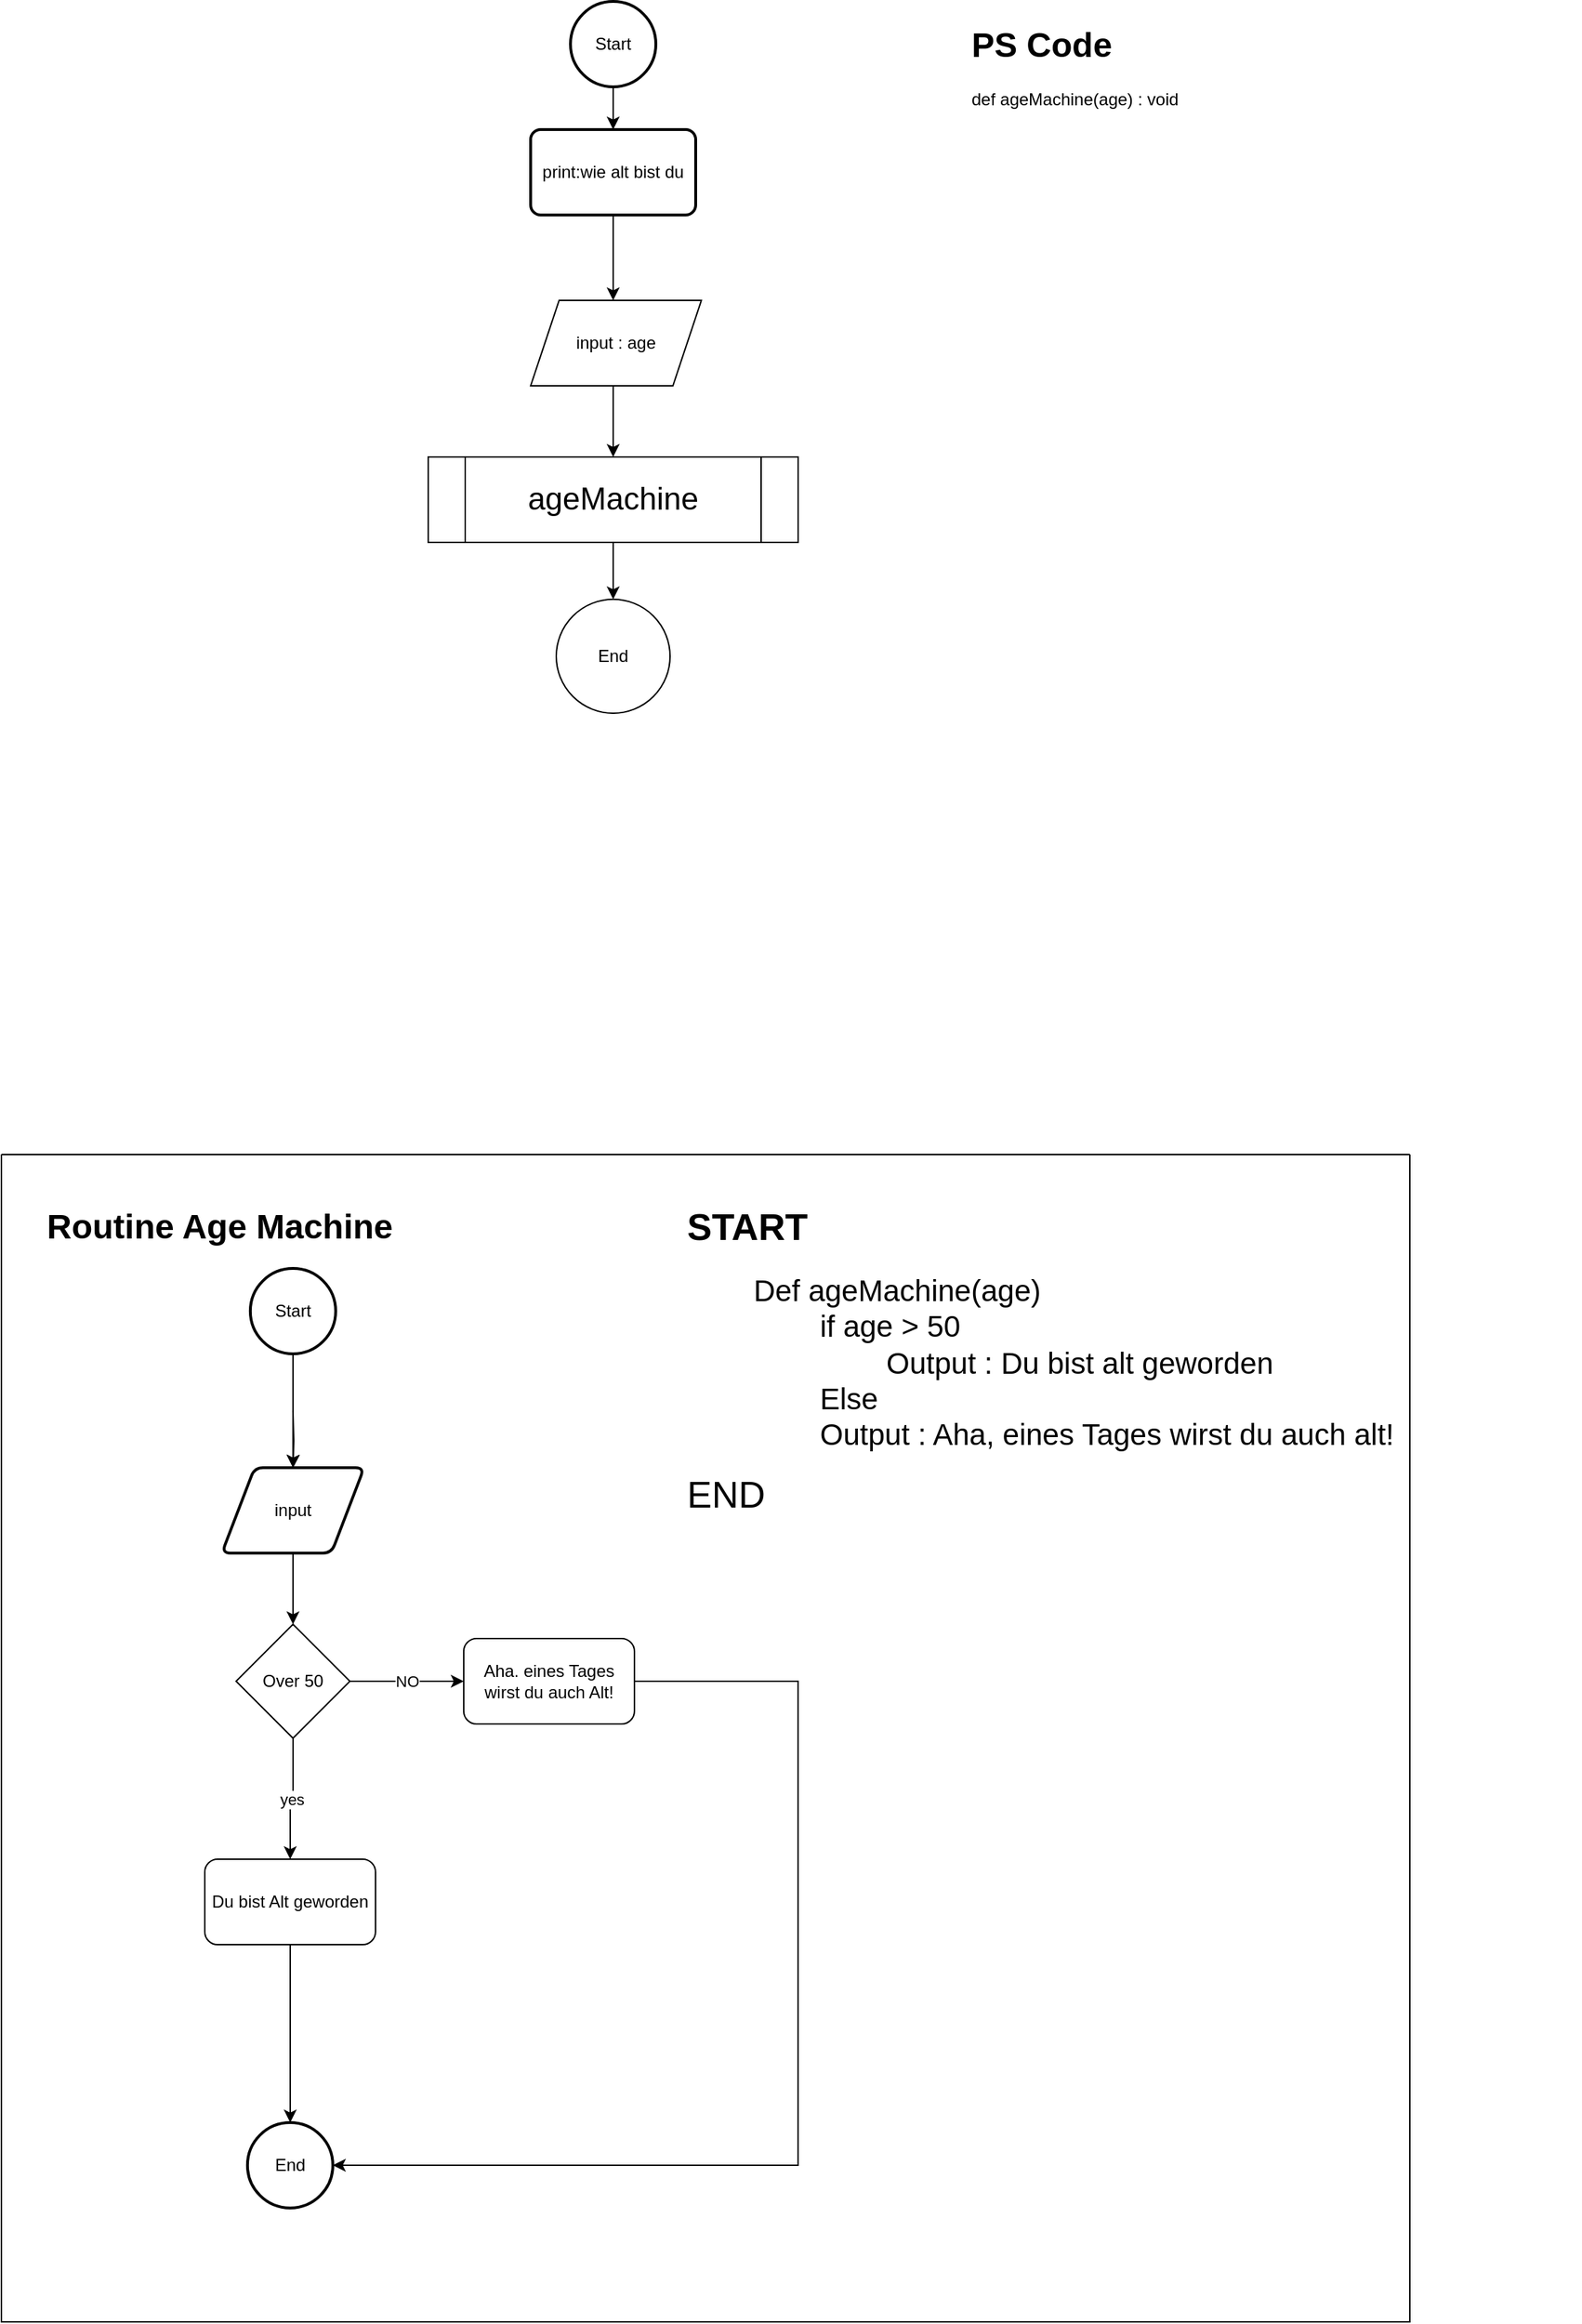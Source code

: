 <mxfile version="28.1.2">
  <diagram name="Seite-1" id="bWNdJPbu23wH_QDStmp0">
    <mxGraphModel dx="2328" dy="885" grid="1" gridSize="10" guides="1" tooltips="1" connect="1" arrows="1" fold="1" page="1" pageScale="1" pageWidth="827" pageHeight="1169" math="0" shadow="0">
      <root>
        <mxCell id="0" />
        <mxCell id="1" parent="0" />
        <mxCell id="12avWWMlyEmW-HAkE2Lj-20" value="" style="edgeStyle=orthogonalEdgeStyle;rounded=0;orthogonalLoop=1;jettySize=auto;html=1;" parent="1" source="12avWWMlyEmW-HAkE2Lj-1" target="12avWWMlyEmW-HAkE2Lj-4" edge="1">
          <mxGeometry relative="1" as="geometry">
            <Array as="points">
              <mxPoint x="98" y="150" />
              <mxPoint x="98" y="150" />
            </Array>
          </mxGeometry>
        </mxCell>
        <mxCell id="12avWWMlyEmW-HAkE2Lj-1" value="Start" style="strokeWidth=2;html=1;shape=mxgraph.flowchart.start_2;whiteSpace=wrap;" parent="1" vertex="1">
          <mxGeometry x="70" y="60" width="60" height="60" as="geometry" />
        </mxCell>
        <mxCell id="fx9PLlkEXJu0goCKierC-26" value="" style="edgeStyle=orthogonalEdgeStyle;rounded=0;orthogonalLoop=1;jettySize=auto;html=1;" edge="1" parent="1" source="12avWWMlyEmW-HAkE2Lj-4" target="fx9PLlkEXJu0goCKierC-24">
          <mxGeometry relative="1" as="geometry">
            <Array as="points">
              <mxPoint x="100" y="250" />
              <mxPoint x="100" y="250" />
            </Array>
          </mxGeometry>
        </mxCell>
        <mxCell id="12avWWMlyEmW-HAkE2Lj-4" value="print:wie alt bist du" style="rounded=1;whiteSpace=wrap;html=1;absoluteArcSize=1;arcSize=14;strokeWidth=2;" parent="1" vertex="1">
          <mxGeometry x="42" y="150" width="116" height="60" as="geometry" />
        </mxCell>
        <mxCell id="fx9PLlkEXJu0goCKierC-1" value="&lt;h1 style=&quot;margin-top: 0px;&quot;&gt;PS Code&lt;/h1&gt;&lt;div&gt;def ageMachine(age) : void&lt;/div&gt;&lt;div&gt;&lt;span style=&quot;white-space: pre;&quot;&gt;&#x9;&lt;/span&gt;&lt;br&gt;&lt;/div&gt;" style="text;html=1;whiteSpace=wrap;overflow=hidden;rounded=0;" vertex="1" parent="1">
          <mxGeometry x="350" y="70" width="430" height="260" as="geometry" />
        </mxCell>
        <mxCell id="fx9PLlkEXJu0goCKierC-19" value="" style="swimlane;startSize=0;" vertex="1" parent="1">
          <mxGeometry x="-330" y="870" width="990" height="820" as="geometry" />
        </mxCell>
        <mxCell id="fx9PLlkEXJu0goCKierC-20" value="&lt;h1 style=&quot;margin-top: 0px;&quot;&gt;Routine Age Machine&lt;/h1&gt;" style="text;html=1;whiteSpace=wrap;overflow=hidden;rounded=0;" vertex="1" parent="fx9PLlkEXJu0goCKierC-19">
          <mxGeometry x="30" y="30" width="280" height="90" as="geometry" />
        </mxCell>
        <mxCell id="fx9PLlkEXJu0goCKierC-18" value="" style="edgeStyle=orthogonalEdgeStyle;rounded=0;orthogonalLoop=1;jettySize=auto;html=1;" edge="1" parent="fx9PLlkEXJu0goCKierC-19" source="fx9PLlkEXJu0goCKierC-3" target="fx9PLlkEXJu0goCKierC-6">
          <mxGeometry relative="1" as="geometry" />
        </mxCell>
        <mxCell id="fx9PLlkEXJu0goCKierC-3" value="Start" style="strokeWidth=2;html=1;shape=mxgraph.flowchart.start_2;whiteSpace=wrap;" vertex="1" parent="fx9PLlkEXJu0goCKierC-19">
          <mxGeometry x="174.95" y="80" width="60" height="60" as="geometry" />
        </mxCell>
        <mxCell id="fx9PLlkEXJu0goCKierC-4" value="End" style="strokeWidth=2;html=1;shape=mxgraph.flowchart.start_2;whiteSpace=wrap;" vertex="1" parent="fx9PLlkEXJu0goCKierC-19">
          <mxGeometry x="172.95" y="680" width="60" height="60" as="geometry" />
        </mxCell>
        <mxCell id="fx9PLlkEXJu0goCKierC-5" value="" style="edgeStyle=orthogonalEdgeStyle;rounded=0;orthogonalLoop=1;jettySize=auto;html=1;" edge="1" parent="fx9PLlkEXJu0goCKierC-19" source="fx9PLlkEXJu0goCKierC-6" target="fx9PLlkEXJu0goCKierC-11">
          <mxGeometry relative="1" as="geometry" />
        </mxCell>
        <mxCell id="fx9PLlkEXJu0goCKierC-6" value="i&lt;span style=&quot;background-color: transparent; color: light-dark(rgb(0, 0, 0), rgb(255, 255, 255));&quot;&gt;nput&lt;/span&gt;" style="shape=parallelogram;html=1;strokeWidth=2;perimeter=parallelogramPerimeter;whiteSpace=wrap;rounded=1;arcSize=12;size=0.23;" vertex="1" parent="fx9PLlkEXJu0goCKierC-19">
          <mxGeometry x="154.95" y="220" width="100" height="60" as="geometry" />
        </mxCell>
        <mxCell id="fx9PLlkEXJu0goCKierC-7" value="" style="edgeStyle=orthogonalEdgeStyle;rounded=0;orthogonalLoop=1;jettySize=auto;html=1;" edge="1" parent="fx9PLlkEXJu0goCKierC-19" target="fx9PLlkEXJu0goCKierC-6">
          <mxGeometry relative="1" as="geometry">
            <mxPoint x="204.95" y="180" as="sourcePoint" />
          </mxGeometry>
        </mxCell>
        <mxCell id="fx9PLlkEXJu0goCKierC-9" value="yes" style="edgeStyle=orthogonalEdgeStyle;rounded=0;orthogonalLoop=1;jettySize=auto;html=1;" edge="1" parent="fx9PLlkEXJu0goCKierC-19" source="fx9PLlkEXJu0goCKierC-11" target="fx9PLlkEXJu0goCKierC-13">
          <mxGeometry relative="1" as="geometry" />
        </mxCell>
        <mxCell id="fx9PLlkEXJu0goCKierC-10" value="NO" style="edgeStyle=orthogonalEdgeStyle;rounded=0;orthogonalLoop=1;jettySize=auto;html=1;" edge="1" parent="fx9PLlkEXJu0goCKierC-19" source="fx9PLlkEXJu0goCKierC-11" target="fx9PLlkEXJu0goCKierC-15">
          <mxGeometry relative="1" as="geometry" />
        </mxCell>
        <mxCell id="fx9PLlkEXJu0goCKierC-11" value="Over 50" style="rhombus;whiteSpace=wrap;html=1;" vertex="1" parent="fx9PLlkEXJu0goCKierC-19">
          <mxGeometry x="164.95" y="330" width="80" height="80" as="geometry" />
        </mxCell>
        <mxCell id="fx9PLlkEXJu0goCKierC-12" value="" style="edgeStyle=orthogonalEdgeStyle;rounded=0;orthogonalLoop=1;jettySize=auto;html=1;entryX=0.5;entryY=0;entryDx=0;entryDy=0;entryPerimeter=0;" edge="1" parent="fx9PLlkEXJu0goCKierC-19" source="fx9PLlkEXJu0goCKierC-13" target="fx9PLlkEXJu0goCKierC-4">
          <mxGeometry relative="1" as="geometry">
            <mxPoint x="202.95" y="635" as="targetPoint" />
            <Array as="points">
              <mxPoint x="202.95" y="680" />
            </Array>
          </mxGeometry>
        </mxCell>
        <mxCell id="fx9PLlkEXJu0goCKierC-13" value="Du bist Alt geworden" style="rounded=1;whiteSpace=wrap;html=1;" vertex="1" parent="fx9PLlkEXJu0goCKierC-19">
          <mxGeometry x="142.95" y="495" width="120" height="60" as="geometry" />
        </mxCell>
        <mxCell id="fx9PLlkEXJu0goCKierC-14" value="" style="edgeStyle=orthogonalEdgeStyle;rounded=0;orthogonalLoop=1;jettySize=auto;html=1;entryX=1;entryY=0.5;entryDx=0;entryDy=0;entryPerimeter=0;" edge="1" parent="fx9PLlkEXJu0goCKierC-19" source="fx9PLlkEXJu0goCKierC-15" target="fx9PLlkEXJu0goCKierC-4">
          <mxGeometry relative="1" as="geometry">
            <mxPoint x="558.95" y="580" as="targetPoint" />
            <Array as="points">
              <mxPoint x="559.95" y="370" />
              <mxPoint x="559.95" y="710" />
            </Array>
          </mxGeometry>
        </mxCell>
        <mxCell id="fx9PLlkEXJu0goCKierC-15" value="Aha. eines Tages wirst du auch Alt!" style="rounded=1;whiteSpace=wrap;html=1;" vertex="1" parent="fx9PLlkEXJu0goCKierC-19">
          <mxGeometry x="324.95" y="340" width="120" height="60" as="geometry" />
        </mxCell>
        <mxCell id="fx9PLlkEXJu0goCKierC-31" value="&lt;h1 style=&quot;margin-top: 0px;&quot;&gt;&lt;font style=&quot;font-size: 26px;&quot;&gt;START&lt;/font&gt;&lt;/h1&gt;&lt;div&gt;&lt;font style=&quot;font-size: 21px;&quot;&gt;&lt;span style=&quot;white-space: pre;&quot;&gt;&#x9;&lt;/span&gt;Def ageMachine(age)&lt;/font&gt;&lt;/div&gt;&lt;div&gt;&lt;font style=&quot;font-size: 21px;&quot;&gt;&lt;span style=&quot;white-space: pre;&quot;&gt;&#x9;&lt;/span&gt;&lt;span style=&quot;white-space: pre;&quot;&gt;&#x9;&lt;/span&gt;if age &amp;gt; 50&lt;br&gt;&lt;/font&gt;&lt;/div&gt;&lt;div&gt;&lt;font style=&quot;font-size: 21px;&quot;&gt;&lt;span style=&quot;white-space: pre;&quot;&gt;&#x9;&lt;/span&gt;&lt;span style=&quot;white-space: pre;&quot;&gt;&#x9;&lt;/span&gt;&lt;span style=&quot;white-space: pre;&quot;&gt;&#x9;&lt;/span&gt;Output : Du bist alt geworden&lt;br&gt;&lt;/font&gt;&lt;/div&gt;&lt;div&gt;&lt;font style=&quot;font-size: 21px;&quot;&gt;&lt;span style=&quot;white-space: pre;&quot;&gt;&#x9;&lt;/span&gt;&lt;span style=&quot;white-space: pre;&quot;&gt;&#x9;&lt;/span&gt;Else&lt;br&gt;&lt;/font&gt;&lt;/div&gt;&lt;div&gt;&lt;font style=&quot;&quot;&gt;&lt;font style=&quot;font-size: 21px;&quot;&gt;&lt;span style=&quot;white-space: pre;&quot;&gt;&#x9;&lt;/span&gt;&lt;span style=&quot;white-space: pre;&quot;&gt;&#x9;&lt;/span&gt;Output : Aha, eines Tages wirst du auch alt!&lt;/font&gt;&lt;br&gt;&lt;/font&gt;&lt;/div&gt;&lt;div&gt;&lt;br&gt;&lt;/div&gt;&lt;div&gt;&lt;font style=&quot;font-size: 26px;&quot;&gt;END&lt;/font&gt;&lt;/div&gt;" style="text;html=1;whiteSpace=wrap;overflow=hidden;rounded=0;" vertex="1" parent="fx9PLlkEXJu0goCKierC-19">
          <mxGeometry x="480" y="29" width="510" height="381" as="geometry" />
        </mxCell>
        <mxCell id="fx9PLlkEXJu0goCKierC-30" value="" style="edgeStyle=orthogonalEdgeStyle;rounded=0;orthogonalLoop=1;jettySize=auto;html=1;" edge="1" parent="1" source="fx9PLlkEXJu0goCKierC-23" target="fx9PLlkEXJu0goCKierC-29">
          <mxGeometry relative="1" as="geometry" />
        </mxCell>
        <mxCell id="fx9PLlkEXJu0goCKierC-23" value="&lt;font style=&quot;font-size: 22px;&quot;&gt;ageMachine&lt;/font&gt;" style="shape=process;whiteSpace=wrap;html=1;backgroundOutline=1;" vertex="1" parent="1">
          <mxGeometry x="-30" y="380" width="260" height="60" as="geometry" />
        </mxCell>
        <mxCell id="fx9PLlkEXJu0goCKierC-28" value="" style="edgeStyle=orthogonalEdgeStyle;rounded=0;orthogonalLoop=1;jettySize=auto;html=1;" edge="1" parent="1" source="fx9PLlkEXJu0goCKierC-24" target="fx9PLlkEXJu0goCKierC-23">
          <mxGeometry relative="1" as="geometry">
            <Array as="points">
              <mxPoint x="100" y="350" />
              <mxPoint x="100" y="350" />
            </Array>
          </mxGeometry>
        </mxCell>
        <mxCell id="fx9PLlkEXJu0goCKierC-24" value="input : age" style="shape=parallelogram;perimeter=parallelogramPerimeter;whiteSpace=wrap;html=1;fixedSize=1;" vertex="1" parent="1">
          <mxGeometry x="42" y="270" width="120" height="60" as="geometry" />
        </mxCell>
        <mxCell id="fx9PLlkEXJu0goCKierC-29" value="End" style="ellipse;whiteSpace=wrap;html=1;aspect=fixed;" vertex="1" parent="1">
          <mxGeometry x="60" y="480" width="80" height="80" as="geometry" />
        </mxCell>
      </root>
    </mxGraphModel>
  </diagram>
</mxfile>
